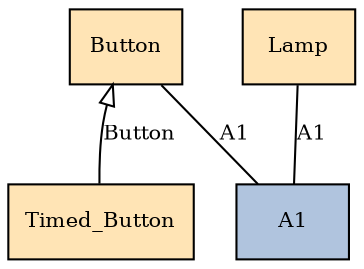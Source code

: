
      digraph "overall" {
      edge [fontsize=10];
      node [shape=record, style=filled, fillcolor=moccasin, fontsize=10];
      A1 [fillcolor=lightsteelblue, URL="#A1"]
Button [URL="#Button"]
Lamp [URL="#Lamp"]
Timed_Button [URL="#Timed_Button"]
Lamp -> A1 [label="A1", arrowhead=none, URL="#A1"]
Button -> A1 [label="A1", arrowhead=none, URL="#A1"]
Button -> Timed_Button [label="Button", dir=back, arrowhead=none, arrowtail=onormal, URL="#Button"]

      }
    